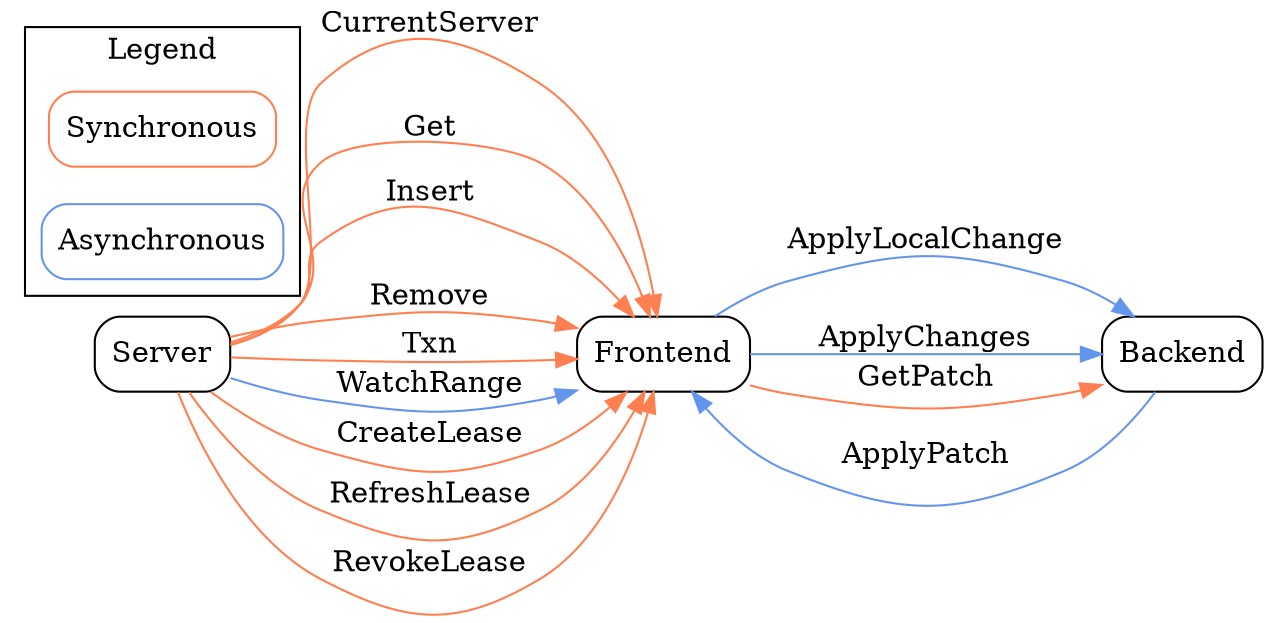 digraph G {
  rankdir=LR;
  node[shape=rectangle,style=rounded];

  server[label="Server"];
  frontend[label="Frontend"];
  backend[label="Backend"];

  server -> frontend [ label="CurrentServer",color="coral" ];
  server -> frontend [ label="Get",color="coral" ];
  server -> frontend [ label="Insert",color="coral" ];
  server -> frontend [ label="Remove",color="coral" ];
  server -> frontend [ label="Txn",color="coral" ];
  server -> frontend [ label="WatchRange",color="cornflowerblue" ];
  server -> frontend [ label="CreateLease",color="coral" ];
  server -> frontend [ label="RefreshLease",color="coral" ];
  server -> frontend [ label="RevokeLease",color="coral" ];

  backend -> frontend [ label="ApplyPatch",color="cornflowerblue" ];

  frontend -> backend [ label="ApplyLocalChange",color="cornflowerblue" ];
  frontend -> backend [ label="ApplyChanges",color="cornflowerblue" ];
  frontend -> backend [ label="GetPatch",color="coral" ];

  subgraph cluster_0 {
    label = "Legend";
    a [color=coral,label="Synchronous"]
    b [color=cornflowerblue,label="Asynchronous"]
  }
}
